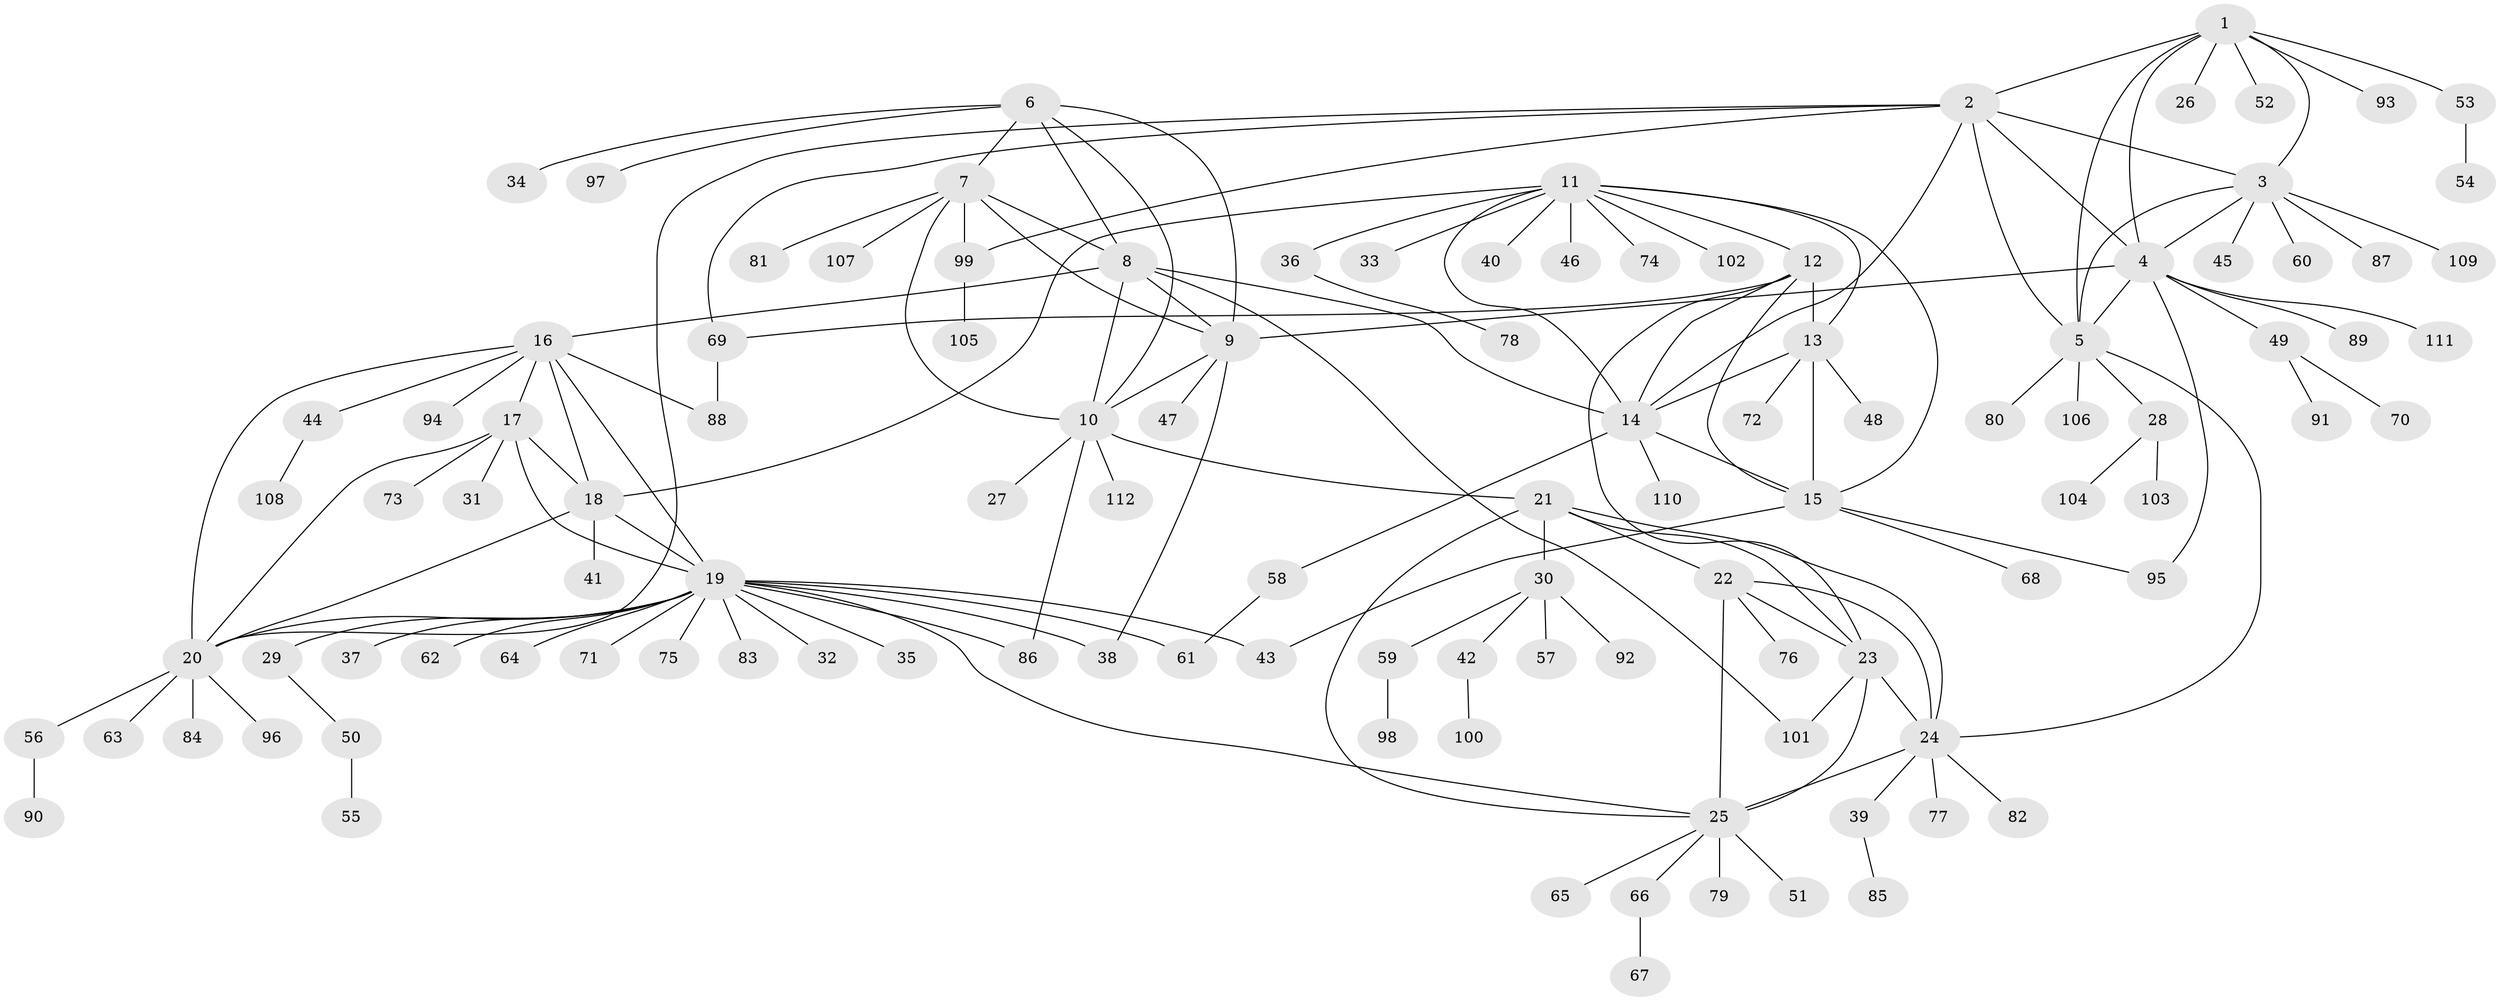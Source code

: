 // coarse degree distribution, {8: 0.06329113924050633, 6: 0.0759493670886076, 2: 0.13924050632911392, 17: 0.012658227848101266, 5: 0.05063291139240506, 1: 0.5316455696202531, 7: 0.0759493670886076, 10: 0.012658227848101266, 4: 0.02531645569620253, 3: 0.012658227848101266}
// Generated by graph-tools (version 1.1) at 2025/37/03/04/25 23:37:35]
// undirected, 112 vertices, 156 edges
graph export_dot {
  node [color=gray90,style=filled];
  1;
  2;
  3;
  4;
  5;
  6;
  7;
  8;
  9;
  10;
  11;
  12;
  13;
  14;
  15;
  16;
  17;
  18;
  19;
  20;
  21;
  22;
  23;
  24;
  25;
  26;
  27;
  28;
  29;
  30;
  31;
  32;
  33;
  34;
  35;
  36;
  37;
  38;
  39;
  40;
  41;
  42;
  43;
  44;
  45;
  46;
  47;
  48;
  49;
  50;
  51;
  52;
  53;
  54;
  55;
  56;
  57;
  58;
  59;
  60;
  61;
  62;
  63;
  64;
  65;
  66;
  67;
  68;
  69;
  70;
  71;
  72;
  73;
  74;
  75;
  76;
  77;
  78;
  79;
  80;
  81;
  82;
  83;
  84;
  85;
  86;
  87;
  88;
  89;
  90;
  91;
  92;
  93;
  94;
  95;
  96;
  97;
  98;
  99;
  100;
  101;
  102;
  103;
  104;
  105;
  106;
  107;
  108;
  109;
  110;
  111;
  112;
  1 -- 2;
  1 -- 3;
  1 -- 4;
  1 -- 5;
  1 -- 26;
  1 -- 52;
  1 -- 53;
  1 -- 93;
  2 -- 3;
  2 -- 4;
  2 -- 5;
  2 -- 14;
  2 -- 20;
  2 -- 69;
  2 -- 99;
  3 -- 4;
  3 -- 5;
  3 -- 45;
  3 -- 60;
  3 -- 87;
  3 -- 109;
  4 -- 5;
  4 -- 9;
  4 -- 49;
  4 -- 89;
  4 -- 95;
  4 -- 111;
  5 -- 24;
  5 -- 28;
  5 -- 80;
  5 -- 106;
  6 -- 7;
  6 -- 8;
  6 -- 9;
  6 -- 10;
  6 -- 34;
  6 -- 97;
  7 -- 8;
  7 -- 9;
  7 -- 10;
  7 -- 81;
  7 -- 99;
  7 -- 107;
  8 -- 9;
  8 -- 10;
  8 -- 14;
  8 -- 16;
  8 -- 101;
  9 -- 10;
  9 -- 38;
  9 -- 47;
  10 -- 21;
  10 -- 27;
  10 -- 86;
  10 -- 112;
  11 -- 12;
  11 -- 13;
  11 -- 14;
  11 -- 15;
  11 -- 18;
  11 -- 33;
  11 -- 36;
  11 -- 40;
  11 -- 46;
  11 -- 74;
  11 -- 102;
  12 -- 13;
  12 -- 14;
  12 -- 15;
  12 -- 23;
  12 -- 69;
  13 -- 14;
  13 -- 15;
  13 -- 48;
  13 -- 72;
  14 -- 15;
  14 -- 58;
  14 -- 110;
  15 -- 43;
  15 -- 68;
  15 -- 95;
  16 -- 17;
  16 -- 18;
  16 -- 19;
  16 -- 20;
  16 -- 44;
  16 -- 88;
  16 -- 94;
  17 -- 18;
  17 -- 19;
  17 -- 20;
  17 -- 31;
  17 -- 73;
  18 -- 19;
  18 -- 20;
  18 -- 41;
  19 -- 20;
  19 -- 25;
  19 -- 29;
  19 -- 32;
  19 -- 35;
  19 -- 37;
  19 -- 38;
  19 -- 43;
  19 -- 61;
  19 -- 62;
  19 -- 64;
  19 -- 71;
  19 -- 75;
  19 -- 83;
  19 -- 86;
  20 -- 56;
  20 -- 63;
  20 -- 84;
  20 -- 96;
  21 -- 22;
  21 -- 23;
  21 -- 24;
  21 -- 25;
  21 -- 30;
  22 -- 23;
  22 -- 24;
  22 -- 25;
  22 -- 76;
  23 -- 24;
  23 -- 25;
  23 -- 101;
  24 -- 25;
  24 -- 39;
  24 -- 77;
  24 -- 82;
  25 -- 51;
  25 -- 65;
  25 -- 66;
  25 -- 79;
  28 -- 103;
  28 -- 104;
  29 -- 50;
  30 -- 42;
  30 -- 57;
  30 -- 59;
  30 -- 92;
  36 -- 78;
  39 -- 85;
  42 -- 100;
  44 -- 108;
  49 -- 70;
  49 -- 91;
  50 -- 55;
  53 -- 54;
  56 -- 90;
  58 -- 61;
  59 -- 98;
  66 -- 67;
  69 -- 88;
  99 -- 105;
}
